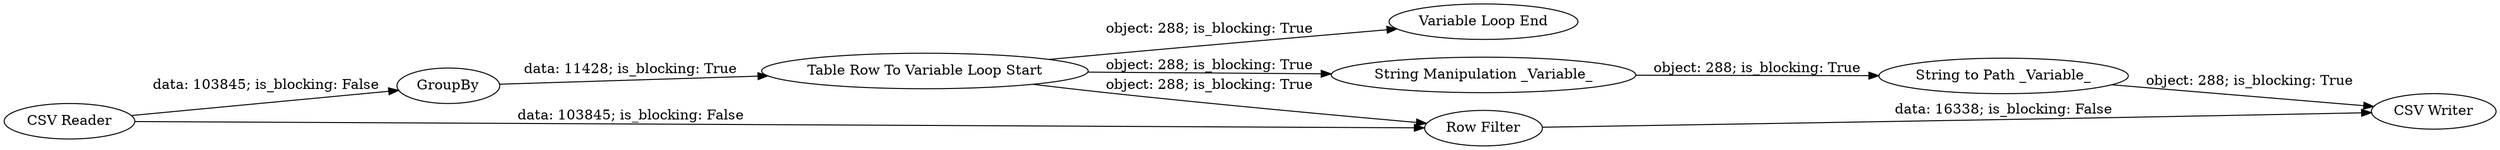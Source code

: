 digraph {
	"4385998378555480461_4" [label="Table Row To Variable Loop Start"]
	"4385998378555480461_9" [label="Variable Loop End"]
	"4385998378555480461_8" [label="String to Path _Variable_"]
	"4385998378555480461_7" [label="String Manipulation _Variable_"]
	"4385998378555480461_6" [label="CSV Writer"]
	"4385998378555480461_1" [label="CSV Reader"]
	"4385998378555480461_2" [label=GroupBy]
	"4385998378555480461_5" [label="Row Filter"]
	"4385998378555480461_2" -> "4385998378555480461_4" [label="data: 11428; is_blocking: True"]
	"4385998378555480461_4" -> "4385998378555480461_5" [label="object: 288; is_blocking: True"]
	"4385998378555480461_7" -> "4385998378555480461_8" [label="object: 288; is_blocking: True"]
	"4385998378555480461_4" -> "4385998378555480461_7" [label="object: 288; is_blocking: True"]
	"4385998378555480461_5" -> "4385998378555480461_6" [label="data: 16338; is_blocking: False"]
	"4385998378555480461_1" -> "4385998378555480461_5" [label="data: 103845; is_blocking: False"]
	"4385998378555480461_1" -> "4385998378555480461_2" [label="data: 103845; is_blocking: False"]
	"4385998378555480461_8" -> "4385998378555480461_6" [label="object: 288; is_blocking: True"]
	"4385998378555480461_4" -> "4385998378555480461_9" [label="object: 288; is_blocking: True"]
	rankdir=LR
}
